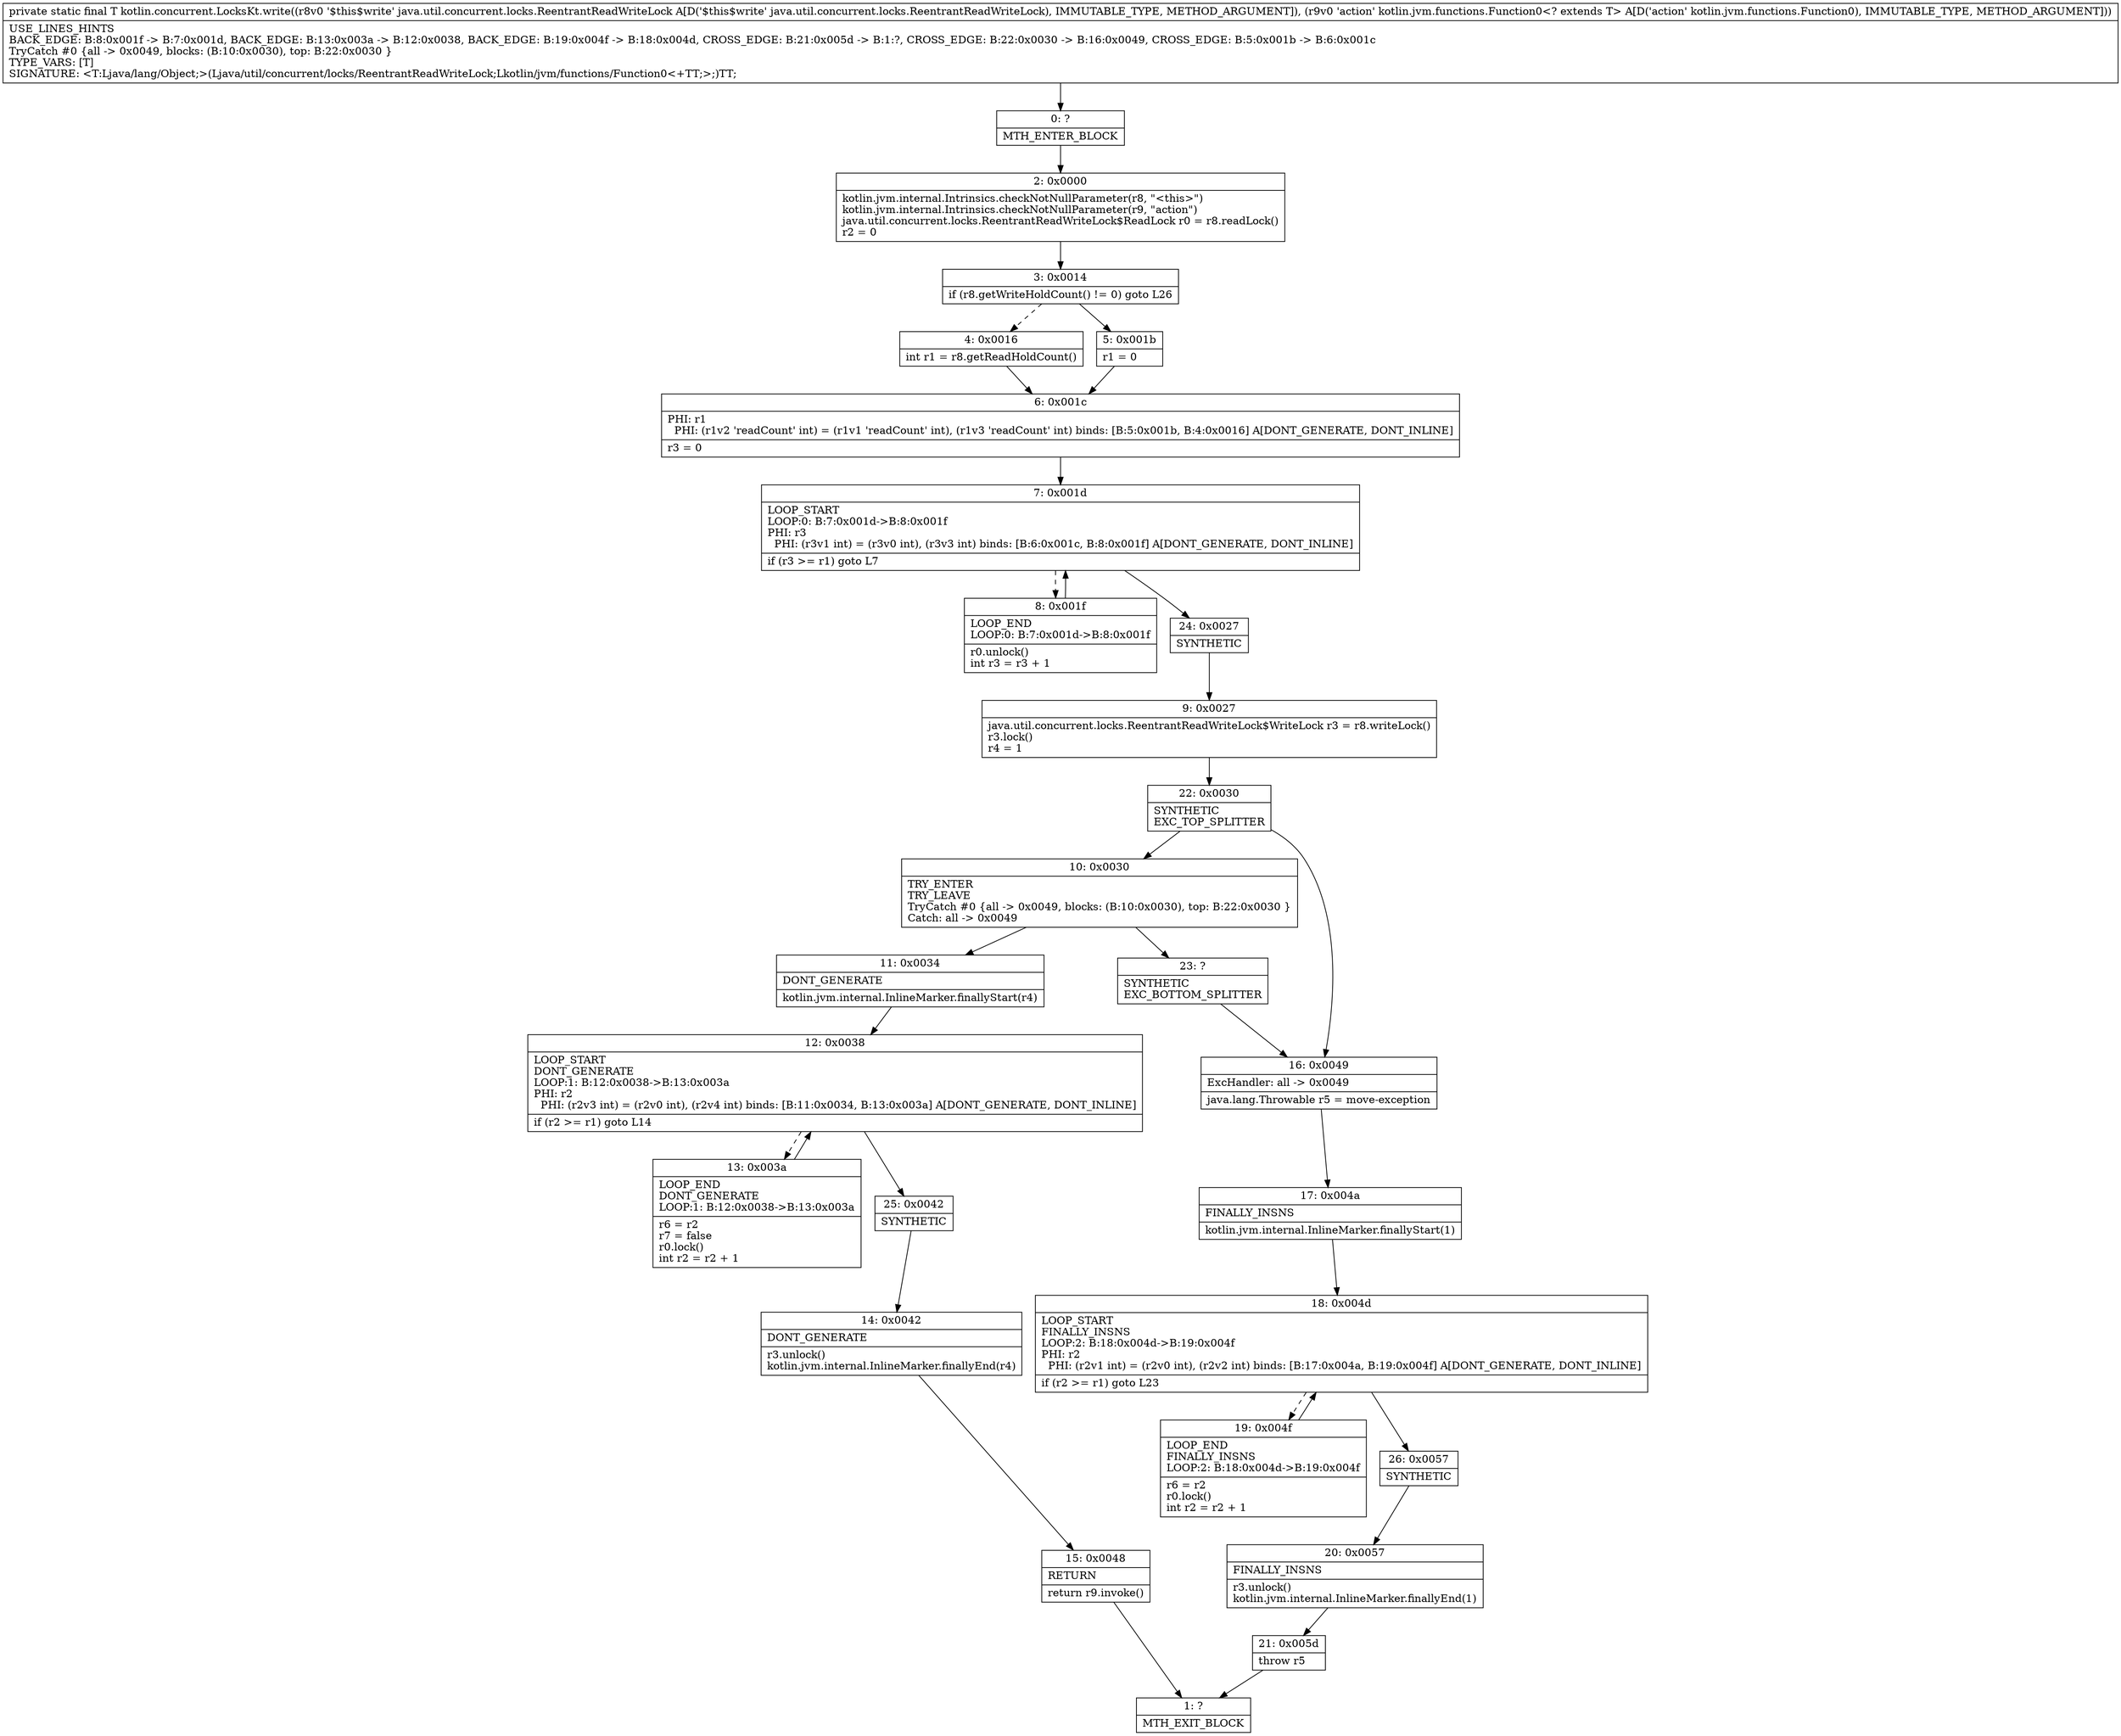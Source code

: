 digraph "CFG forkotlin.concurrent.LocksKt.write(Ljava\/util\/concurrent\/locks\/ReentrantReadWriteLock;Lkotlin\/jvm\/functions\/Function0;)Ljava\/lang\/Object;" {
Node_0 [shape=record,label="{0\:\ ?|MTH_ENTER_BLOCK\l}"];
Node_2 [shape=record,label="{2\:\ 0x0000|kotlin.jvm.internal.Intrinsics.checkNotNullParameter(r8, \"\<this\>\")\lkotlin.jvm.internal.Intrinsics.checkNotNullParameter(r9, \"action\")\ljava.util.concurrent.locks.ReentrantReadWriteLock$ReadLock r0 = r8.readLock()\lr2 = 0\l}"];
Node_3 [shape=record,label="{3\:\ 0x0014|if (r8.getWriteHoldCount() != 0) goto L26\l}"];
Node_4 [shape=record,label="{4\:\ 0x0016|int r1 = r8.getReadHoldCount()\l}"];
Node_6 [shape=record,label="{6\:\ 0x001c|PHI: r1 \l  PHI: (r1v2 'readCount' int) = (r1v1 'readCount' int), (r1v3 'readCount' int) binds: [B:5:0x001b, B:4:0x0016] A[DONT_GENERATE, DONT_INLINE]\l|r3 = 0\l}"];
Node_7 [shape=record,label="{7\:\ 0x001d|LOOP_START\lLOOP:0: B:7:0x001d\-\>B:8:0x001f\lPHI: r3 \l  PHI: (r3v1 int) = (r3v0 int), (r3v3 int) binds: [B:6:0x001c, B:8:0x001f] A[DONT_GENERATE, DONT_INLINE]\l|if (r3 \>= r1) goto L7\l}"];
Node_8 [shape=record,label="{8\:\ 0x001f|LOOP_END\lLOOP:0: B:7:0x001d\-\>B:8:0x001f\l|r0.unlock()\lint r3 = r3 + 1\l}"];
Node_24 [shape=record,label="{24\:\ 0x0027|SYNTHETIC\l}"];
Node_9 [shape=record,label="{9\:\ 0x0027|java.util.concurrent.locks.ReentrantReadWriteLock$WriteLock r3 = r8.writeLock()\lr3.lock()\lr4 = 1\l}"];
Node_22 [shape=record,label="{22\:\ 0x0030|SYNTHETIC\lEXC_TOP_SPLITTER\l}"];
Node_10 [shape=record,label="{10\:\ 0x0030|TRY_ENTER\lTRY_LEAVE\lTryCatch #0 \{all \-\> 0x0049, blocks: (B:10:0x0030), top: B:22:0x0030 \}\lCatch: all \-\> 0x0049\l}"];
Node_11 [shape=record,label="{11\:\ 0x0034|DONT_GENERATE\l|kotlin.jvm.internal.InlineMarker.finallyStart(r4)\l}"];
Node_12 [shape=record,label="{12\:\ 0x0038|LOOP_START\lDONT_GENERATE\lLOOP:1: B:12:0x0038\-\>B:13:0x003a\lPHI: r2 \l  PHI: (r2v3 int) = (r2v0 int), (r2v4 int) binds: [B:11:0x0034, B:13:0x003a] A[DONT_GENERATE, DONT_INLINE]\l|if (r2 \>= r1) goto L14\l}"];
Node_13 [shape=record,label="{13\:\ 0x003a|LOOP_END\lDONT_GENERATE\lLOOP:1: B:12:0x0038\-\>B:13:0x003a\l|r6 = r2\lr7 = false\lr0.lock()\lint r2 = r2 + 1\l}"];
Node_25 [shape=record,label="{25\:\ 0x0042|SYNTHETIC\l}"];
Node_14 [shape=record,label="{14\:\ 0x0042|DONT_GENERATE\l|r3.unlock()\lkotlin.jvm.internal.InlineMarker.finallyEnd(r4)\l}"];
Node_15 [shape=record,label="{15\:\ 0x0048|RETURN\l|return r9.invoke()\l}"];
Node_1 [shape=record,label="{1\:\ ?|MTH_EXIT_BLOCK\l}"];
Node_23 [shape=record,label="{23\:\ ?|SYNTHETIC\lEXC_BOTTOM_SPLITTER\l}"];
Node_16 [shape=record,label="{16\:\ 0x0049|ExcHandler: all \-\> 0x0049\l|java.lang.Throwable r5 = move\-exception\l}"];
Node_17 [shape=record,label="{17\:\ 0x004a|FINALLY_INSNS\l|kotlin.jvm.internal.InlineMarker.finallyStart(1)\l}"];
Node_18 [shape=record,label="{18\:\ 0x004d|LOOP_START\lFINALLY_INSNS\lLOOP:2: B:18:0x004d\-\>B:19:0x004f\lPHI: r2 \l  PHI: (r2v1 int) = (r2v0 int), (r2v2 int) binds: [B:17:0x004a, B:19:0x004f] A[DONT_GENERATE, DONT_INLINE]\l|if (r2 \>= r1) goto L23\l}"];
Node_19 [shape=record,label="{19\:\ 0x004f|LOOP_END\lFINALLY_INSNS\lLOOP:2: B:18:0x004d\-\>B:19:0x004f\l|r6 = r2\lr0.lock()\lint r2 = r2 + 1\l}"];
Node_26 [shape=record,label="{26\:\ 0x0057|SYNTHETIC\l}"];
Node_20 [shape=record,label="{20\:\ 0x0057|FINALLY_INSNS\l|r3.unlock()\lkotlin.jvm.internal.InlineMarker.finallyEnd(1)\l}"];
Node_21 [shape=record,label="{21\:\ 0x005d|throw r5\l}"];
Node_5 [shape=record,label="{5\:\ 0x001b|r1 = 0\l}"];
MethodNode[shape=record,label="{private static final T kotlin.concurrent.LocksKt.write((r8v0 '$this$write' java.util.concurrent.locks.ReentrantReadWriteLock A[D('$this$write' java.util.concurrent.locks.ReentrantReadWriteLock), IMMUTABLE_TYPE, METHOD_ARGUMENT]), (r9v0 'action' kotlin.jvm.functions.Function0\<? extends T\> A[D('action' kotlin.jvm.functions.Function0), IMMUTABLE_TYPE, METHOD_ARGUMENT]))  | USE_LINES_HINTS\lBACK_EDGE: B:8:0x001f \-\> B:7:0x001d, BACK_EDGE: B:13:0x003a \-\> B:12:0x0038, BACK_EDGE: B:19:0x004f \-\> B:18:0x004d, CROSS_EDGE: B:21:0x005d \-\> B:1:?, CROSS_EDGE: B:22:0x0030 \-\> B:16:0x0049, CROSS_EDGE: B:5:0x001b \-\> B:6:0x001c\lTryCatch #0 \{all \-\> 0x0049, blocks: (B:10:0x0030), top: B:22:0x0030 \}\lTYPE_VARS: [T]\lSIGNATURE: \<T:Ljava\/lang\/Object;\>(Ljava\/util\/concurrent\/locks\/ReentrantReadWriteLock;Lkotlin\/jvm\/functions\/Function0\<+TT;\>;)TT;\l}"];
MethodNode -> Node_0;Node_0 -> Node_2;
Node_2 -> Node_3;
Node_3 -> Node_4[style=dashed];
Node_3 -> Node_5;
Node_4 -> Node_6;
Node_6 -> Node_7;
Node_7 -> Node_8[style=dashed];
Node_7 -> Node_24;
Node_8 -> Node_7;
Node_24 -> Node_9;
Node_9 -> Node_22;
Node_22 -> Node_10;
Node_22 -> Node_16;
Node_10 -> Node_11;
Node_10 -> Node_23;
Node_11 -> Node_12;
Node_12 -> Node_13[style=dashed];
Node_12 -> Node_25;
Node_13 -> Node_12;
Node_25 -> Node_14;
Node_14 -> Node_15;
Node_15 -> Node_1;
Node_23 -> Node_16;
Node_16 -> Node_17;
Node_17 -> Node_18;
Node_18 -> Node_19[style=dashed];
Node_18 -> Node_26;
Node_19 -> Node_18;
Node_26 -> Node_20;
Node_20 -> Node_21;
Node_21 -> Node_1;
Node_5 -> Node_6;
}

